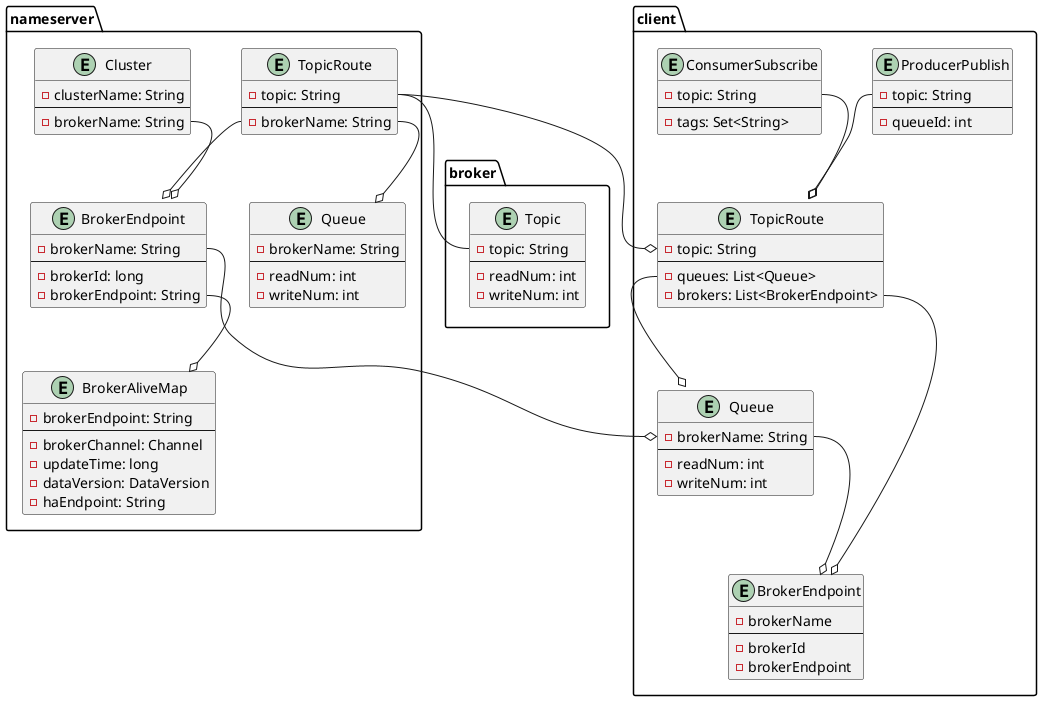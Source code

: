 @startuml

namespace broker {
    entity Topic {
        - topic: String
        --
        - readNum: int
        - writeNum: int
    }
}

namespace client {
    entity ProducerPublish {
        - topic: String
        --
        - queueId: int
    }

    entity ConsumerSubscribe {
        - topic: String
        --
        - tags: Set<String>
    }

    entity TopicRoute {
        - topic: String
        --
        - queues: List<Queue>
        - brokers: List<BrokerEndpoint>
    }
    entity Queue {
        - brokerName: String
        --
        - readNum: int
        - writeNum: int
    }

    entity BrokerEndpoint {
        - brokerName
        --
        - brokerId
        - brokerEndpoint
    }

    ConsumerSubscribe::topic --o TopicRoute
    ProducerPublish::topic --o TopicRoute
    TopicRoute::queues  --o Queue
    TopicRoute::brokers --o BrokerEndpoint
    Queue::brokerName --o BrokerEndpoint
}

namespace nameserver {
    entity Cluster {
        - clusterName: String
        --
        - brokerName: String
    }

    entity BrokerEndpoint {
        - brokerName: String
        --
        - brokerId: long
        - brokerEndpoint: String
    }

    entity BrokerAliveMap {
        - brokerEndpoint: String
        --
        - brokerChannel: Channel
        - updateTime: long
        - dataVersion: DataVersion
        - haEndpoint: String
    }

    entity TopicRoute {
        - topic: String
        --
        - brokerName: String
    }

    entity Queue {
        - brokerName: String
        --
        - readNum: int
        - writeNum: int
    }

    Cluster::brokerName --o BrokerEndpoint
    BrokerEndpoint::brokerEndpoint --o BrokerAliveMap
    TopicRoute::brokerName --o BrokerEndpoint
    TopicRoute::brokerName --o Queue
}

nameserver.BrokerEndpoint::brokerName --o client.Queue::brokerName
nameserver.TopicRoute::topic --o client.TopicRoute::topic

nameserver.TopicRoute::topic -- broker.Topic::topic
'nameserver.BrokerEndpoint -o broker
'nameserver.Cluster -o broker

@enduml